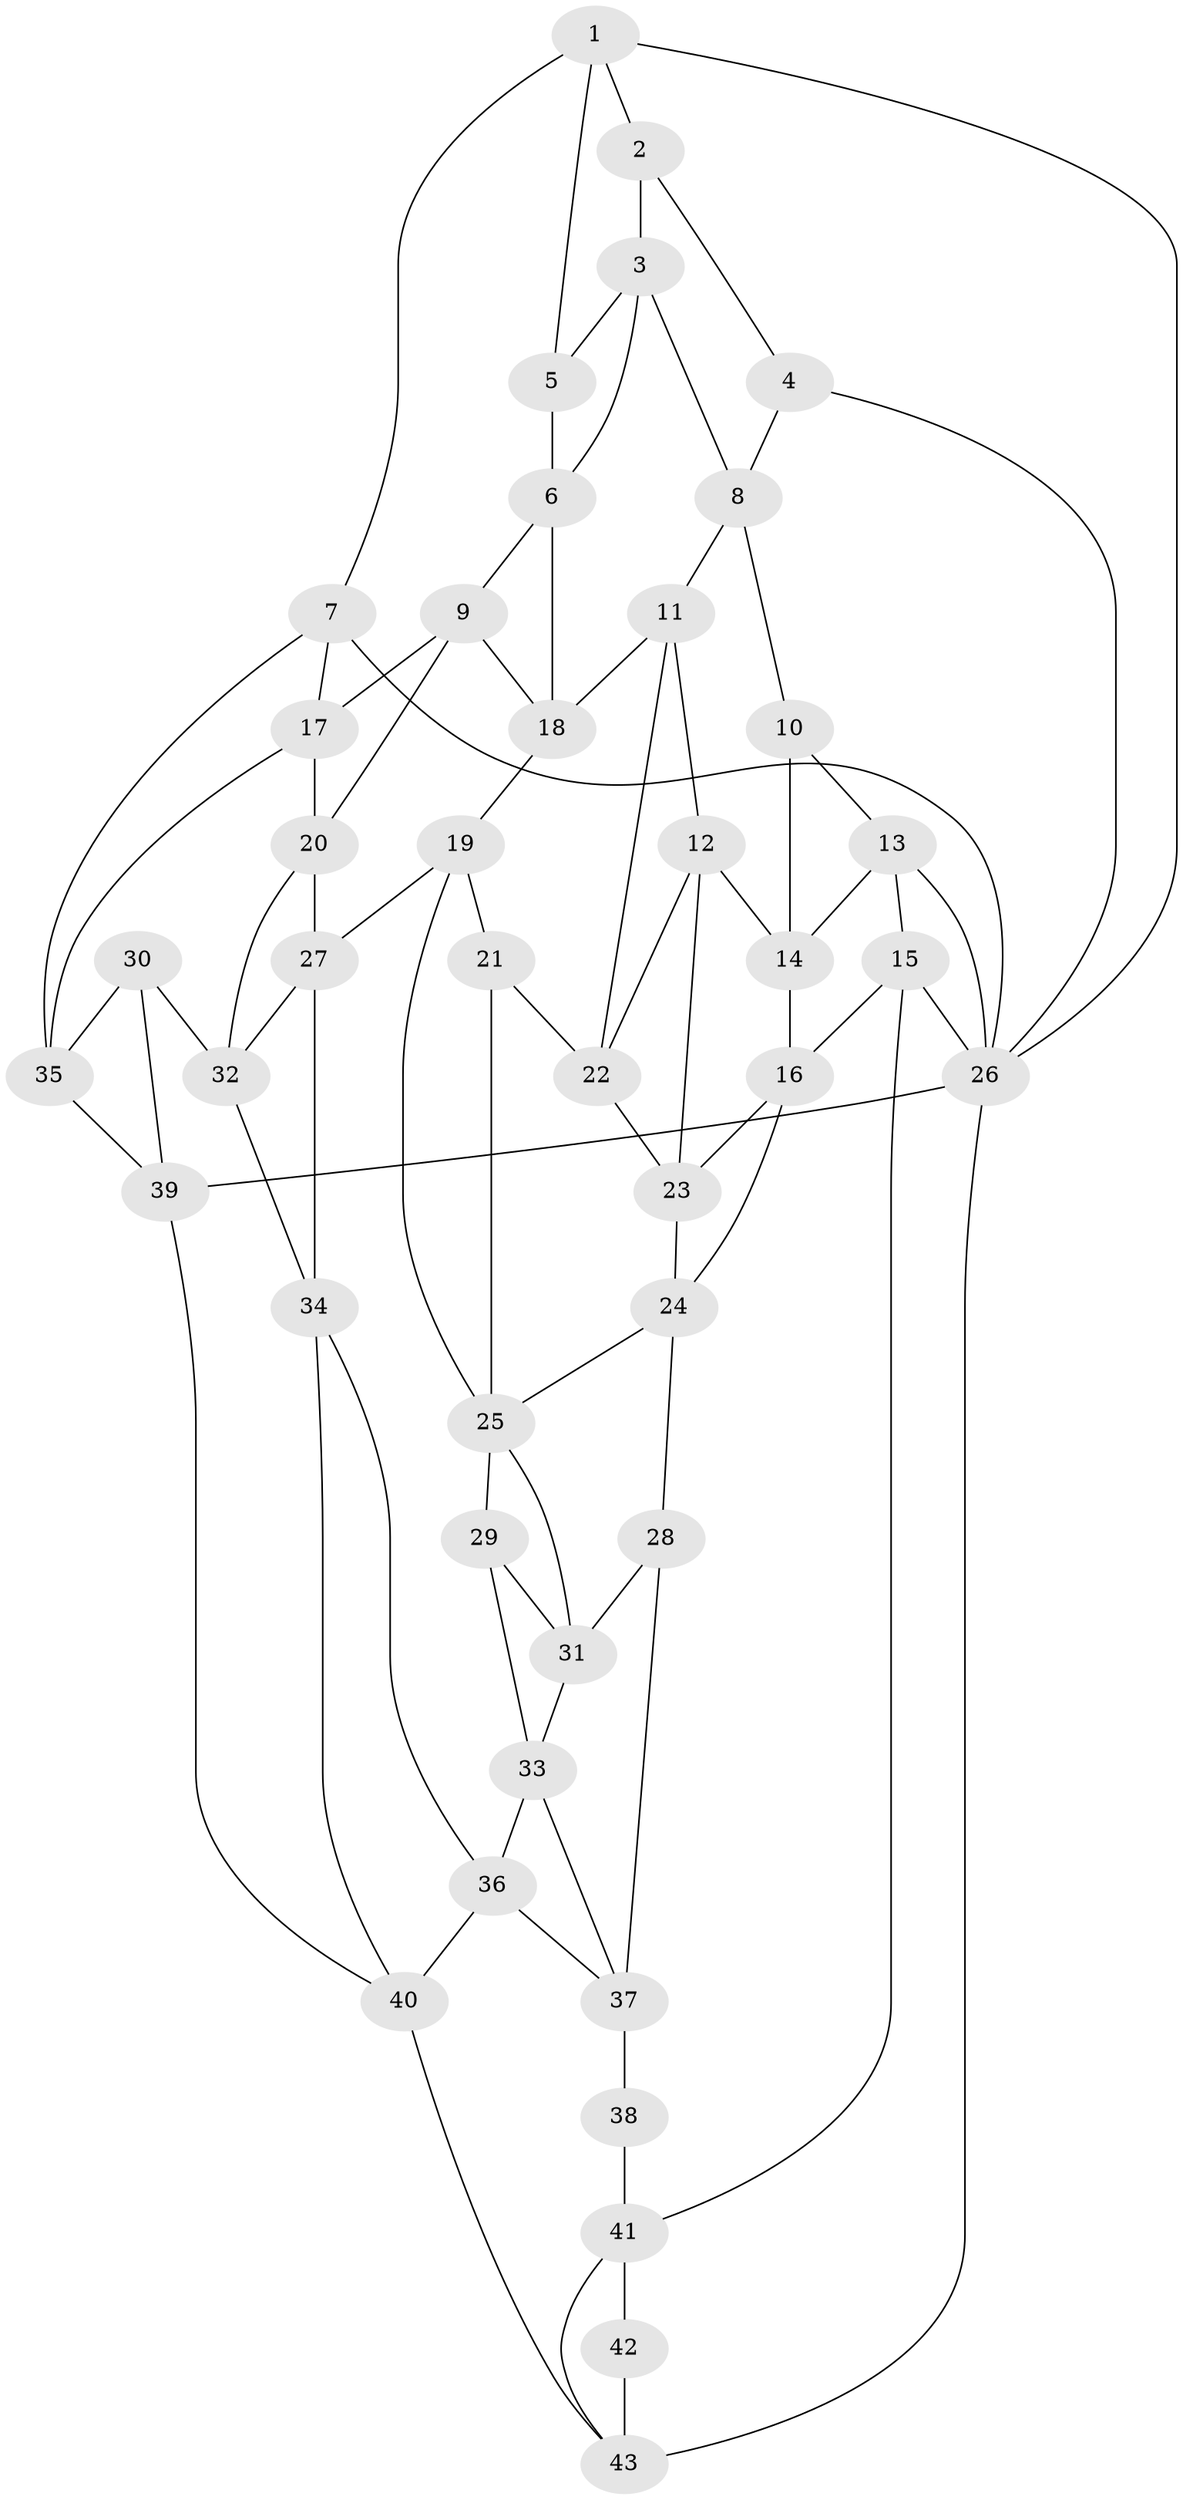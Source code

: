 // original degree distribution, {3: 0.02830188679245283, 5: 0.5188679245283019, 4: 0.22641509433962265, 6: 0.22641509433962265}
// Generated by graph-tools (version 1.1) at 2025/38/03/04/25 23:38:23]
// undirected, 43 vertices, 82 edges
graph export_dot {
  node [color=gray90,style=filled];
  1;
  2;
  3;
  4;
  5;
  6;
  7;
  8;
  9;
  10;
  11;
  12;
  13;
  14;
  15;
  16;
  17;
  18;
  19;
  20;
  21;
  22;
  23;
  24;
  25;
  26;
  27;
  28;
  29;
  30;
  31;
  32;
  33;
  34;
  35;
  36;
  37;
  38;
  39;
  40;
  41;
  42;
  43;
  1 -- 2 [weight=1.0];
  1 -- 5 [weight=1.0];
  1 -- 7 [weight=1.0];
  1 -- 26 [weight=1.0];
  2 -- 3 [weight=1.0];
  2 -- 4 [weight=1.0];
  3 -- 5 [weight=1.0];
  3 -- 6 [weight=1.0];
  3 -- 8 [weight=1.0];
  4 -- 8 [weight=1.0];
  4 -- 26 [weight=1.0];
  5 -- 6 [weight=1.0];
  6 -- 9 [weight=1.0];
  6 -- 18 [weight=1.0];
  7 -- 17 [weight=1.0];
  7 -- 26 [weight=1.0];
  7 -- 35 [weight=1.0];
  8 -- 10 [weight=1.0];
  8 -- 11 [weight=1.0];
  9 -- 17 [weight=1.0];
  9 -- 18 [weight=1.0];
  9 -- 20 [weight=1.0];
  10 -- 13 [weight=1.0];
  10 -- 14 [weight=1.0];
  11 -- 12 [weight=1.0];
  11 -- 18 [weight=1.0];
  11 -- 22 [weight=1.0];
  12 -- 14 [weight=1.0];
  12 -- 22 [weight=1.0];
  12 -- 23 [weight=1.0];
  13 -- 14 [weight=1.0];
  13 -- 15 [weight=1.0];
  13 -- 26 [weight=1.0];
  14 -- 16 [weight=1.0];
  15 -- 16 [weight=1.0];
  15 -- 26 [weight=1.0];
  15 -- 41 [weight=1.0];
  16 -- 23 [weight=1.0];
  16 -- 24 [weight=1.0];
  17 -- 20 [weight=1.0];
  17 -- 35 [weight=1.0];
  18 -- 19 [weight=1.0];
  19 -- 21 [weight=1.0];
  19 -- 25 [weight=1.0];
  19 -- 27 [weight=1.0];
  20 -- 27 [weight=1.0];
  20 -- 32 [weight=1.0];
  21 -- 22 [weight=1.0];
  21 -- 25 [weight=1.0];
  22 -- 23 [weight=1.0];
  23 -- 24 [weight=1.0];
  24 -- 25 [weight=1.0];
  24 -- 28 [weight=1.0];
  25 -- 29 [weight=1.0];
  25 -- 31 [weight=1.0];
  26 -- 39 [weight=2.0];
  26 -- 43 [weight=1.0];
  27 -- 32 [weight=1.0];
  27 -- 34 [weight=1.0];
  28 -- 31 [weight=1.0];
  28 -- 37 [weight=1.0];
  29 -- 31 [weight=1.0];
  29 -- 33 [weight=1.0];
  30 -- 32 [weight=1.0];
  30 -- 35 [weight=1.0];
  30 -- 39 [weight=1.0];
  31 -- 33 [weight=1.0];
  32 -- 34 [weight=1.0];
  33 -- 36 [weight=1.0];
  33 -- 37 [weight=1.0];
  34 -- 36 [weight=1.0];
  34 -- 40 [weight=1.0];
  35 -- 39 [weight=1.0];
  36 -- 37 [weight=1.0];
  36 -- 40 [weight=1.0];
  37 -- 38 [weight=2.0];
  38 -- 41 [weight=2.0];
  39 -- 40 [weight=1.0];
  40 -- 43 [weight=1.0];
  41 -- 42 [weight=2.0];
  41 -- 43 [weight=1.0];
  42 -- 43 [weight=2.0];
}
